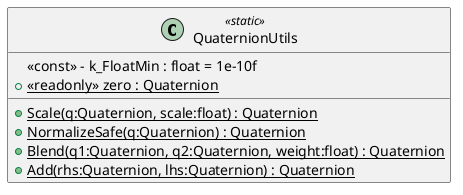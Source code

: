 @startuml
class QuaternionUtils <<static>> {
    <<const>> - k_FloatMin : float = 1e-10f
    + {static} <<readonly>> zero : Quaternion
    + {static} Scale(q:Quaternion, scale:float) : Quaternion
    + {static} NormalizeSafe(q:Quaternion) : Quaternion
    + {static} Blend(q1:Quaternion, q2:Quaternion, weight:float) : Quaternion
    + {static} Add(rhs:Quaternion, lhs:Quaternion) : Quaternion
}
@enduml
